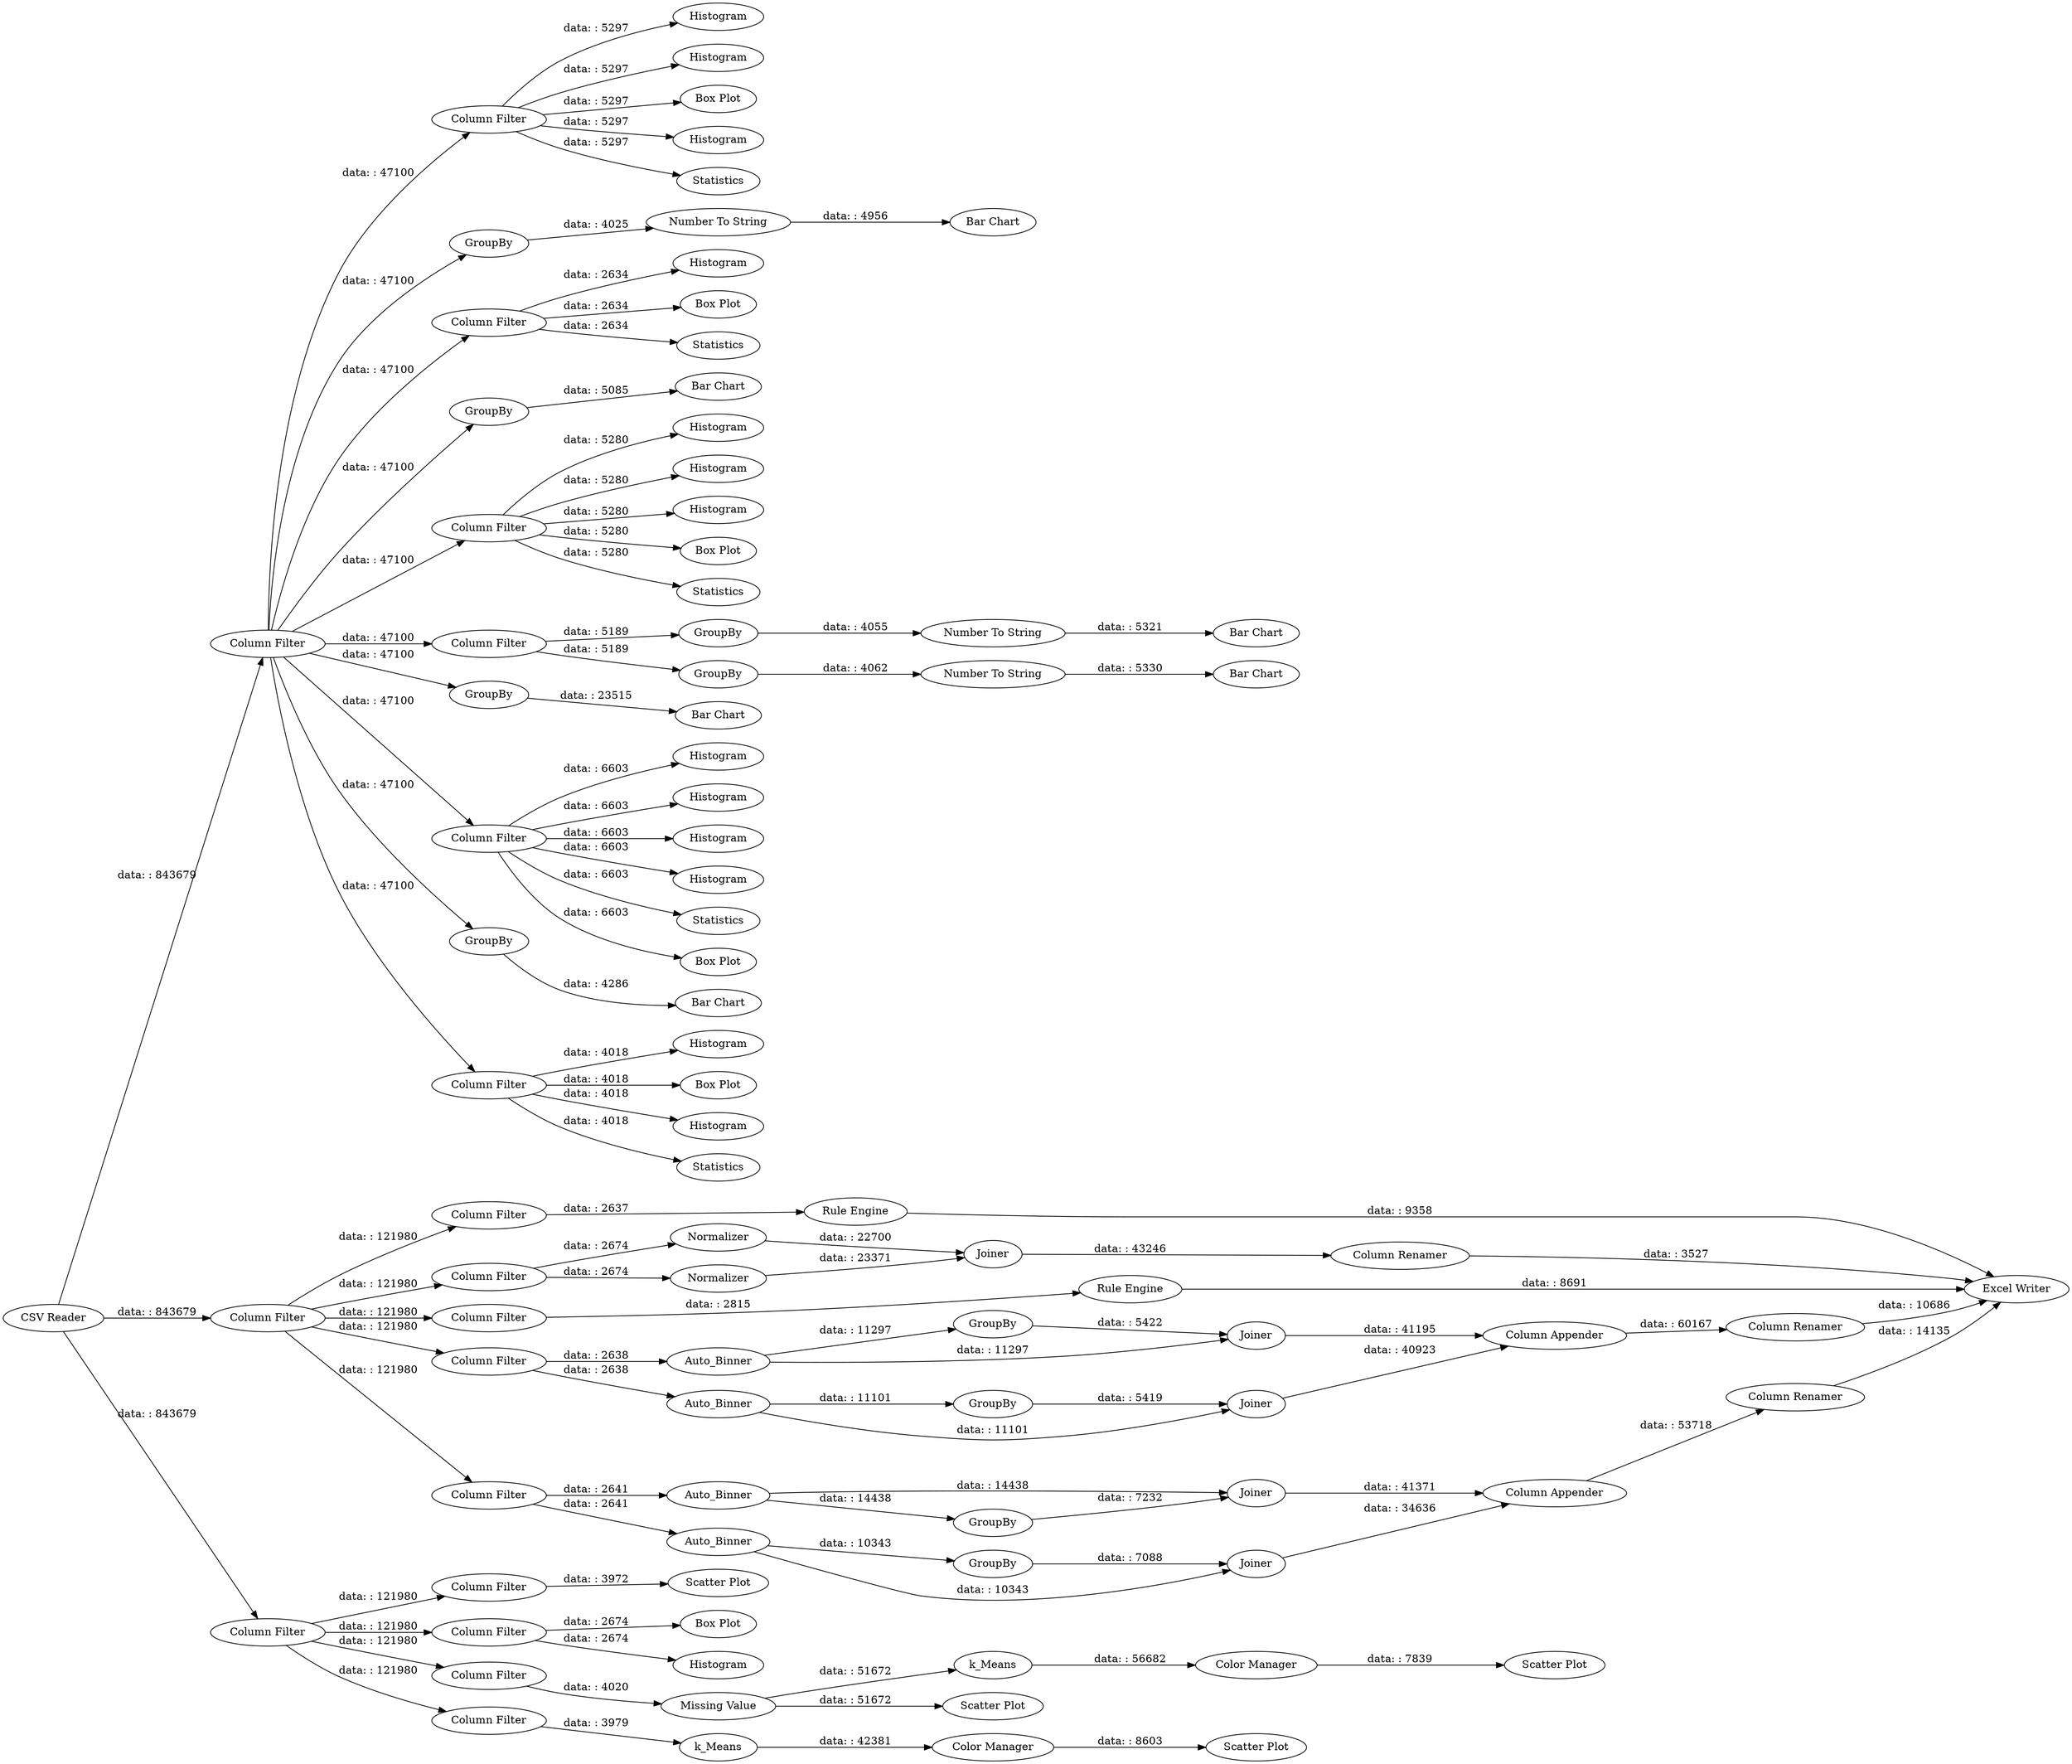 digraph {
	"-9114861475599311417_76" [label="Number To String"]
	"-9114861475599311417_93" [label=Histogram]
	"-9114861475599311417_34" [label="Column Filter"]
	"-9114861475599311417_91" [label=Histogram]
	"-9114861475599311417_3" [label="CSV Reader"]
	"-9114861475599311417_87" [label=Histogram]
	"-9114861475599311417_69" [label=Histogram]
	"-9114861475599311417_24" [label=Joiner]
	"-9114861475599311417_72" [label=GroupBy]
	"-9114861475599311417_30" [label="Column Filter"]
	"-9114861475599311417_95" [label="Column Filter"]
	"-9114861475599311417_45" [label=GroupBy]
	"-9114861475599311417_4" [label="Column Filter"]
	"-9114861475599311417_63" [label="Bar Chart"]
	"-9114861475599311417_105" [label=Histogram]
	"-9114861475599311417_28" [label=GroupBy]
	"-9114861475599311417_40" [label="Column Appender"]
	"-9114861475599311417_37" [label="Rule Engine"]
	"-9114861475599311417_18" [label=Auto_Binner]
	"-9114861475599311417_102" [label="Box Plot"]
	"-9114861475599311417_53" [label=Histogram]
	"-9114861475599311417_100" [label="Column Filter"]
	"-9114861475599311417_36" [label="Column Filter"]
	"-9114861475599311417_99" [label=Histogram]
	"-9114861475599311417_120" [label="Color Manager"]
	"-9114861475599311417_26" [label=GroupBy]
	"-9114861475599311417_115" [label="Missing Value"]
	"-9114861475599311417_82" [label=Histogram]
	"-9114861475599311417_112" [label="Column Filter"]
	"-9114861475599311417_113" [label="Column Filter"]
	"-9114861475599311417_106" [label="Column Filter"]
	"-9114861475599311417_70" [label=Histogram]
	"-9114861475599311417_21" [label=GroupBy]
	"-9114861475599311417_44" [label="Column Renamer"]
	"-9114861475599311417_35" [label="Rule Engine"]
	"-9114861475599311417_103" [label="Column Filter"]
	"-9114861475599311417_47" [label="Number To String"]
	"-9114861475599311417_20" [label="Column Filter"]
	"-9114861475599311417_17" [label=Auto_Binner]
	"-9114861475599311417_88" [label=Histogram]
	"-9114861475599311417_77" [label="Bar Chart"]
	"-9114861475599311417_33" [label=Joiner]
	"-9114861475599311417_25" [label=Joiner]
	"-9114861475599311417_78" [label="Number To String"]
	"-9114861475599311417_110" [label=k_Means]
	"-9114861475599311417_94" [label=Histogram]
	"-9114861475599311417_19" [label=Auto_Binner]
	"-9114861475599311417_90" [label=Statistics]
	"-9114861475599311417_119" [label="Scatter Plot"]
	"-9114861475599311417_64" [label=GroupBy]
	"-9114861475599311417_31" [label=Normalizer]
	"-9114861475599311417_74" [label=GroupBy]
	"-9114861475599311417_107" [label="Box Plot"]
	"-9114861475599311417_51" [label="Column Filter"]
	"-9114861475599311417_86" [label="Box Plot"]
	"-9114861475599311417_43" [label="Column Renamer"]
	"-9114861475599311417_114" [label=k_Means]
	"-9114861475599311417_121" [label="Scatter Plot"]
	"-9114861475599311417_27" [label=Joiner]
	"-9114861475599311417_101" [label="Column Filter"]
	"-9114861475599311417_118" [label="Scatter Plot"]
	"-9114861475599311417_32" [label=Normalizer]
	"-9114861475599311417_98" [label="Box Plot"]
	"-9114861475599311417_75" [label="Bar Chart"]
	"-9114861475599311417_97" [label=Histogram]
	"-9114861475599311417_79" [label=GroupBy]
	"-9114861475599311417_111" [label="Column Filter"]
	"-9114861475599311417_80" [label="Bar Chart"]
	"-9114861475599311417_108" [label=Histogram]
	"-9114861475599311417_104" [label=Statistics]
	"-9114861475599311417_23" [label=GroupBy]
	"-9114861475599311417_48" [label="Bar Chart"]
	"-9114861475599311417_16" [label=Auto_Binner]
	"-9114861475599311417_117" [label="Color Manager"]
	"-9114861475599311417_109" [label="Column Filter"]
	"-9114861475599311417_41" [label="Excel Writer"]
	"-9114861475599311417_42" [label="Column Renamer"]
	"-9114861475599311417_15" [label="Column Filter"]
	"-9114861475599311417_96" [label=Statistics]
	"-9114861475599311417_46" [label="Bar Chart"]
	"-9114861475599311417_89" [label="Column Filter"]
	"-9114861475599311417_92" [label="Box Plot"]
	"-9114861475599311417_85" [label=Histogram]
	"-9114861475599311417_116" [label="Scatter Plot"]
	"-9114861475599311417_50" [label=GroupBy]
	"-9114861475599311417_83" [label="Column Filter"]
	"-9114861475599311417_39" [label="Column Appender"]
	"-9114861475599311417_22" [label=Joiner]
	"-9114861475599311417_54" [label="Box Plot"]
	"-9114861475599311417_52" [label=Statistics]
	"-9114861475599311417_84" [label=Statistics]
	"-9114861475599311417_4" -> "-9114861475599311417_103" [label="data: : 47100"]
	"-9114861475599311417_89" -> "-9114861475599311417_99" [label="data: : 6603"]
	"-9114861475599311417_100" -> "-9114861475599311417_20" [label="data: : 121980"]
	"-9114861475599311417_19" -> "-9114861475599311417_24" [label="data: : 14438"]
	"-9114861475599311417_100" -> "-9114861475599311417_34" [label="data: : 121980"]
	"-9114861475599311417_100" -> "-9114861475599311417_15" [label="data: : 121980"]
	"-9114861475599311417_110" -> "-9114861475599311417_120" [label="data: : 42381"]
	"-9114861475599311417_43" -> "-9114861475599311417_41" [label="data: : 10686"]
	"-9114861475599311417_112" -> "-9114861475599311417_121" [label="data: : 3972"]
	"-9114861475599311417_95" -> "-9114861475599311417_98" [label="data: : 5297"]
	"-9114861475599311417_83" -> "-9114861475599311417_84" [label="data: : 4018"]
	"-9114861475599311417_4" -> "-9114861475599311417_95" [label="data: : 47100"]
	"-9114861475599311417_30" -> "-9114861475599311417_32" [label="data: : 2674"]
	"-9114861475599311417_4" -> "-9114861475599311417_51" [label="data: : 47100"]
	"-9114861475599311417_15" -> "-9114861475599311417_19" [label="data: : 2641"]
	"-9114861475599311417_3" -> "-9114861475599311417_100" [label="data: : 843679"]
	"-9114861475599311417_51" -> "-9114861475599311417_70" [label="data: : 5280"]
	"-9114861475599311417_20" -> "-9114861475599311417_18" [label="data: : 2638"]
	"-9114861475599311417_74" -> "-9114861475599311417_78" [label="data: : 4062"]
	"-9114861475599311417_103" -> "-9114861475599311417_105" [label="data: : 2634"]
	"-9114861475599311417_113" -> "-9114861475599311417_111" [label="data: : 121980"]
	"-9114861475599311417_26" -> "-9114861475599311417_25" [label="data: : 5419"]
	"-9114861475599311417_51" -> "-9114861475599311417_69" [label="data: : 5280"]
	"-9114861475599311417_83" -> "-9114861475599311417_86" [label="data: : 4018"]
	"-9114861475599311417_100" -> "-9114861475599311417_36" [label="data: : 121980"]
	"-9114861475599311417_103" -> "-9114861475599311417_104" [label="data: : 2634"]
	"-9114861475599311417_100" -> "-9114861475599311417_30" [label="data: : 121980"]
	"-9114861475599311417_23" -> "-9114861475599311417_24" [label="data: : 7232"]
	"-9114861475599311417_44" -> "-9114861475599311417_41" [label="data: : 3527"]
	"-9114861475599311417_95" -> "-9114861475599311417_93" [label="data: : 5297"]
	"-9114861475599311417_115" -> "-9114861475599311417_114" [label="data: : 51672"]
	"-9114861475599311417_39" -> "-9114861475599311417_42" [label="data: : 53718"]
	"-9114861475599311417_42" -> "-9114861475599311417_41" [label="data: : 14135"]
	"-9114861475599311417_17" -> "-9114861475599311417_26" [label="data: : 11101"]
	"-9114861475599311417_113" -> "-9114861475599311417_112" [label="data: : 121980"]
	"-9114861475599311417_27" -> "-9114861475599311417_40" [label="data: : 41195"]
	"-9114861475599311417_78" -> "-9114861475599311417_77" [label="data: : 5330"]
	"-9114861475599311417_83" -> "-9114861475599311417_82" [label="data: : 4018"]
	"-9114861475599311417_31" -> "-9114861475599311417_33" [label="data: : 22700"]
	"-9114861475599311417_79" -> "-9114861475599311417_80" [label="data: : 23515"]
	"-9114861475599311417_28" -> "-9114861475599311417_27" [label="data: : 5422"]
	"-9114861475599311417_89" -> "-9114861475599311417_90" [label="data: : 6603"]
	"-9114861475599311417_4" -> "-9114861475599311417_83" [label="data: : 47100"]
	"-9114861475599311417_64" -> "-9114861475599311417_63" [label="data: : 5085"]
	"-9114861475599311417_89" -> "-9114861475599311417_92" [label="data: : 6603"]
	"-9114861475599311417_106" -> "-9114861475599311417_107" [label="data: : 2674"]
	"-9114861475599311417_18" -> "-9114861475599311417_27" [label="data: : 11297"]
	"-9114861475599311417_120" -> "-9114861475599311417_119" [label="data: : 8603"]
	"-9114861475599311417_51" -> "-9114861475599311417_53" [label="data: : 5280"]
	"-9114861475599311417_4" -> "-9114861475599311417_45" [label="data: : 47100"]
	"-9114861475599311417_33" -> "-9114861475599311417_44" [label="data: : 43246"]
	"-9114861475599311417_37" -> "-9114861475599311417_41" [label="data: : 8691"]
	"-9114861475599311417_30" -> "-9114861475599311417_31" [label="data: : 2674"]
	"-9114861475599311417_18" -> "-9114861475599311417_28" [label="data: : 11297"]
	"-9114861475599311417_106" -> "-9114861475599311417_108" [label="data: : 2674"]
	"-9114861475599311417_45" -> "-9114861475599311417_47" [label="data: : 4025"]
	"-9114861475599311417_3" -> "-9114861475599311417_113" [label="data: : 843679"]
	"-9114861475599311417_51" -> "-9114861475599311417_54" [label="data: : 5280"]
	"-9114861475599311417_32" -> "-9114861475599311417_33" [label="data: : 23371"]
	"-9114861475599311417_3" -> "-9114861475599311417_4" [label="data: : 843679"]
	"-9114861475599311417_20" -> "-9114861475599311417_17" [label="data: : 2638"]
	"-9114861475599311417_76" -> "-9114861475599311417_75" [label="data: : 5321"]
	"-9114861475599311417_109" -> "-9114861475599311417_110" [label="data: : 3979"]
	"-9114861475599311417_114" -> "-9114861475599311417_117" [label="data: : 56682"]
	"-9114861475599311417_115" -> "-9114861475599311417_116" [label="data: : 51672"]
	"-9114861475599311417_51" -> "-9114861475599311417_52" [label="data: : 5280"]
	"-9114861475599311417_95" -> "-9114861475599311417_96" [label="data: : 5297"]
	"-9114861475599311417_113" -> "-9114861475599311417_109" [label="data: : 121980"]
	"-9114861475599311417_4" -> "-9114861475599311417_101" [label="data: : 47100"]
	"-9114861475599311417_113" -> "-9114861475599311417_106" [label="data: : 121980"]
	"-9114861475599311417_47" -> "-9114861475599311417_46" [label="data: : 4956"]
	"-9114861475599311417_35" -> "-9114861475599311417_41" [label="data: : 9358"]
	"-9114861475599311417_4" -> "-9114861475599311417_79" [label="data: : 47100"]
	"-9114861475599311417_95" -> "-9114861475599311417_94" [label="data: : 5297"]
	"-9114861475599311417_22" -> "-9114861475599311417_39" [label="data: : 34636"]
	"-9114861475599311417_50" -> "-9114861475599311417_48" [label="data: : 4286"]
	"-9114861475599311417_101" -> "-9114861475599311417_72" [label="data: : 5189"]
	"-9114861475599311417_15" -> "-9114861475599311417_16" [label="data: : 2641"]
	"-9114861475599311417_4" -> "-9114861475599311417_50" [label="data: : 47100"]
	"-9114861475599311417_24" -> "-9114861475599311417_39" [label="data: : 41371"]
	"-9114861475599311417_16" -> "-9114861475599311417_21" [label="data: : 10343"]
	"-9114861475599311417_40" -> "-9114861475599311417_43" [label="data: : 60167"]
	"-9114861475599311417_89" -> "-9114861475599311417_91" [label="data: : 6603"]
	"-9114861475599311417_34" -> "-9114861475599311417_35" [label="data: : 2637"]
	"-9114861475599311417_19" -> "-9114861475599311417_23" [label="data: : 14438"]
	"-9114861475599311417_101" -> "-9114861475599311417_74" [label="data: : 5189"]
	"-9114861475599311417_103" -> "-9114861475599311417_102" [label="data: : 2634"]
	"-9114861475599311417_117" -> "-9114861475599311417_118" [label="data: : 7839"]
	"-9114861475599311417_25" -> "-9114861475599311417_40" [label="data: : 40923"]
	"-9114861475599311417_83" -> "-9114861475599311417_85" [label="data: : 4018"]
	"-9114861475599311417_89" -> "-9114861475599311417_87" [label="data: : 6603"]
	"-9114861475599311417_111" -> "-9114861475599311417_115" [label="data: : 4020"]
	"-9114861475599311417_36" -> "-9114861475599311417_37" [label="data: : 2815"]
	"-9114861475599311417_16" -> "-9114861475599311417_22" [label="data: : 10343"]
	"-9114861475599311417_89" -> "-9114861475599311417_88" [label="data: : 6603"]
	"-9114861475599311417_4" -> "-9114861475599311417_64" [label="data: : 47100"]
	"-9114861475599311417_95" -> "-9114861475599311417_97" [label="data: : 5297"]
	"-9114861475599311417_72" -> "-9114861475599311417_76" [label="data: : 4055"]
	"-9114861475599311417_17" -> "-9114861475599311417_25" [label="data: : 11101"]
	"-9114861475599311417_21" -> "-9114861475599311417_22" [label="data: : 7088"]
	"-9114861475599311417_4" -> "-9114861475599311417_89" [label="data: : 47100"]
	rankdir=LR
}
